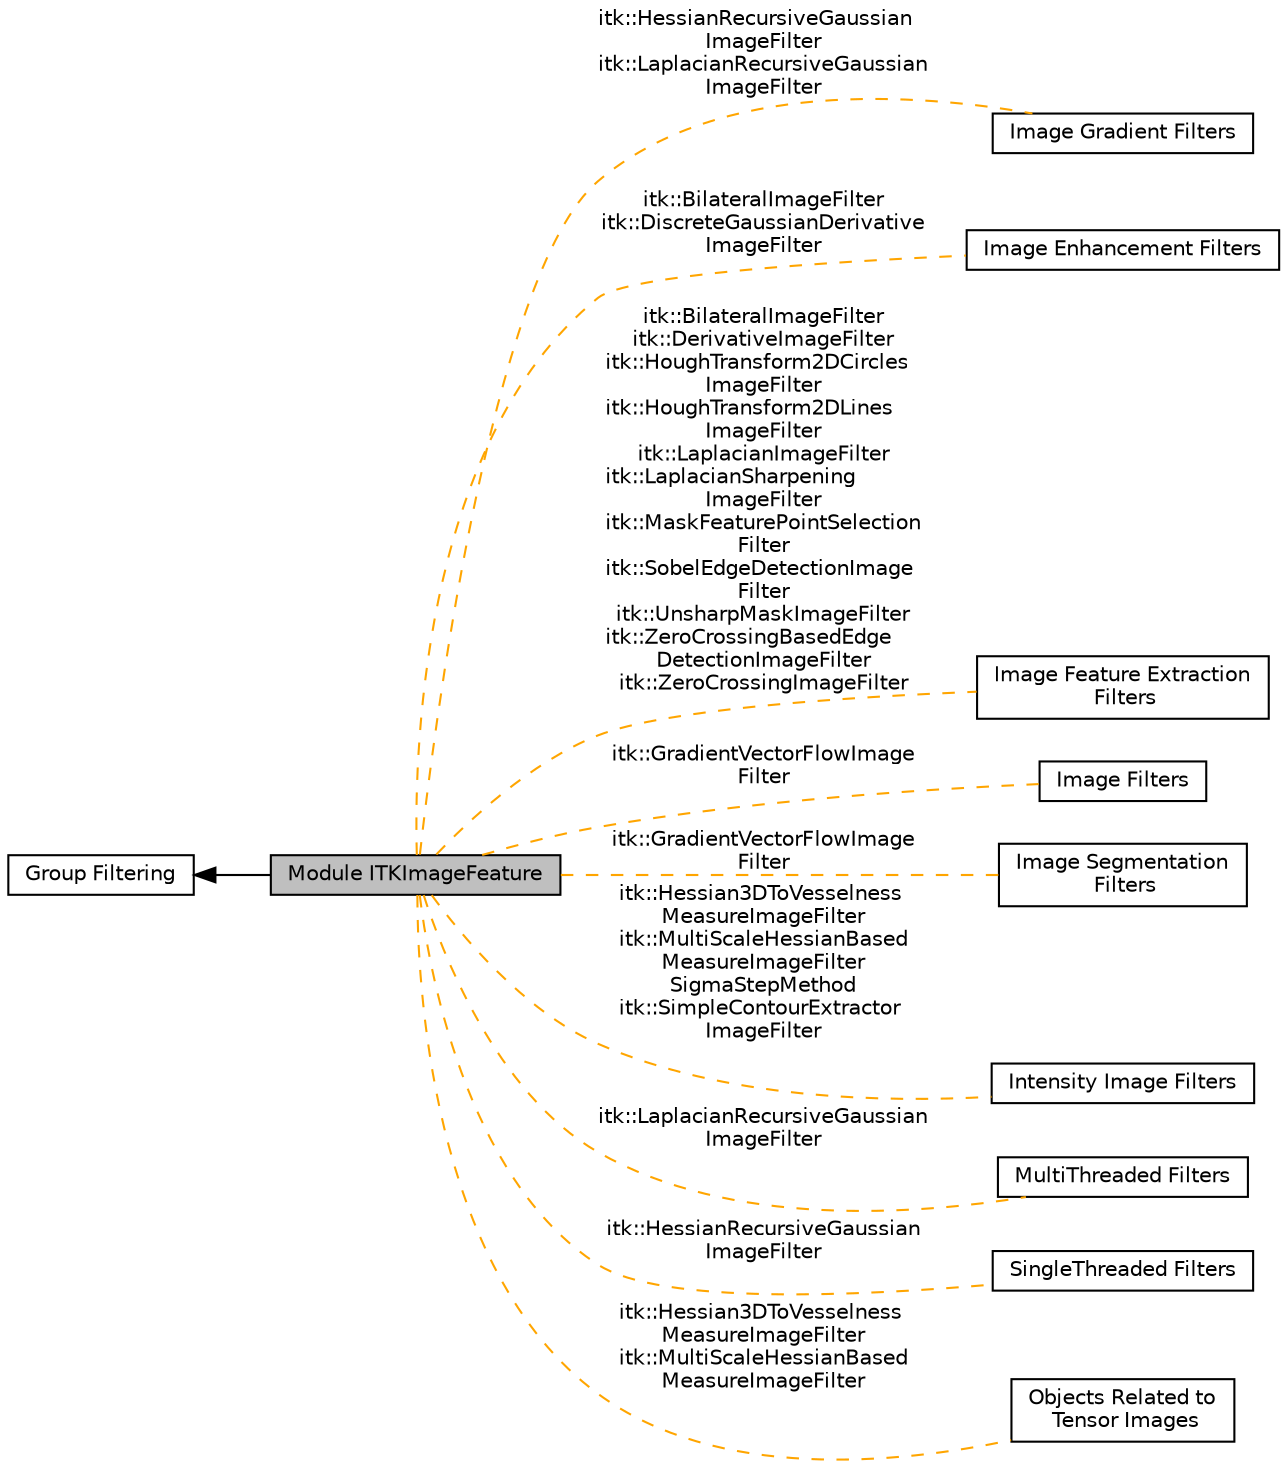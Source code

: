 digraph "Module ITKImageFeature"
{
  edge [fontname="Helvetica",fontsize="10",labelfontname="Helvetica",labelfontsize="10"];
  node [fontname="Helvetica",fontsize="10",shape=box];
  rankdir=LR;
  Node9 [label="Image Gradient Filters",height=0.2,width=0.4,color="black", fillcolor="white", style="filled",URL="$group__GradientFilters.html",tooltip=" "];
  Node2 [label="Group Filtering",height=0.2,width=0.4,color="black", fillcolor="white", style="filled",URL="$group__Group-Filtering.html",tooltip=" "];
  Node1 [label="Module ITKImageFeature",height=0.2,width=0.4,color="black", fillcolor="grey75", style="filled", fontcolor="black",tooltip=" "];
  Node3 [label="Image Enhancement Filters",height=0.2,width=0.4,color="black", fillcolor="white", style="filled",URL="$group__ImageEnhancement.html",tooltip=" "];
  Node4 [label="Image Feature Extraction\l Filters",height=0.2,width=0.4,color="black", fillcolor="white", style="filled",URL="$group__ImageFeatureExtraction.html",tooltip=" "];
  Node5 [label="Image Filters",height=0.2,width=0.4,color="black", fillcolor="white", style="filled",URL="$group__ImageFilters.html",tooltip=" "];
  Node6 [label="Image Segmentation\l Filters",height=0.2,width=0.4,color="black", fillcolor="white", style="filled",URL="$group__ImageSegmentation.html",tooltip=" "];
  Node7 [label="Intensity Image Filters",height=0.2,width=0.4,color="black", fillcolor="white", style="filled",URL="$group__IntensityImageFilters.html",tooltip=" "];
  Node11 [label="MultiThreaded Filters",height=0.2,width=0.4,color="black", fillcolor="white", style="filled",URL="$group__MultiThreaded.html",tooltip=" "];
  Node10 [label="SingleThreaded Filters",height=0.2,width=0.4,color="black", fillcolor="white", style="filled",URL="$group__SingleThreaded.html",tooltip=" "];
  Node8 [label="Objects Related to\l Tensor Images",height=0.2,width=0.4,color="black", fillcolor="white", style="filled",URL="$group__TensorObjects.html",tooltip=" "];
  Node2->Node1 [shape=plaintext, dir="back", style="solid"];
  Node1->Node3 [shape=plaintext, label="itk::BilateralImageFilter\nitk::DiscreteGaussianDerivative\lImageFilter", color="orange", dir="none", style="dashed"];
  Node1->Node4 [shape=plaintext, label="itk::BilateralImageFilter\nitk::DerivativeImageFilter\nitk::HoughTransform2DCircles\lImageFilter\nitk::HoughTransform2DLines\lImageFilter\nitk::LaplacianImageFilter\nitk::LaplacianSharpening\lImageFilter\nitk::MaskFeaturePointSelection\lFilter\nitk::SobelEdgeDetectionImage\lFilter\nitk::UnsharpMaskImageFilter\nitk::ZeroCrossingBasedEdge\lDetectionImageFilter\nitk::ZeroCrossingImageFilter", color="orange", dir="none", style="dashed"];
  Node1->Node5 [shape=plaintext, label="itk::GradientVectorFlowImage\lFilter", color="orange", dir="none", style="dashed"];
  Node1->Node6 [shape=plaintext, label="itk::GradientVectorFlowImage\lFilter", color="orange", dir="none", style="dashed"];
  Node1->Node7 [shape=plaintext, label="itk::Hessian3DToVesselness\lMeasureImageFilter\nitk::MultiScaleHessianBased\lMeasureImageFilter\nSigmaStepMethod\nitk::SimpleContourExtractor\lImageFilter", color="orange", dir="none", style="dashed"];
  Node1->Node8 [shape=plaintext, label="itk::Hessian3DToVesselness\lMeasureImageFilter\nitk::MultiScaleHessianBased\lMeasureImageFilter", color="orange", dir="none", style="dashed"];
  Node1->Node9 [shape=plaintext, label="itk::HessianRecursiveGaussian\lImageFilter\nitk::LaplacianRecursiveGaussian\lImageFilter", color="orange", dir="none", style="dashed"];
  Node1->Node10 [shape=plaintext, label="itk::HessianRecursiveGaussian\lImageFilter", color="orange", dir="none", style="dashed"];
  Node1->Node11 [shape=plaintext, label="itk::LaplacianRecursiveGaussian\lImageFilter", color="orange", dir="none", style="dashed"];
}
